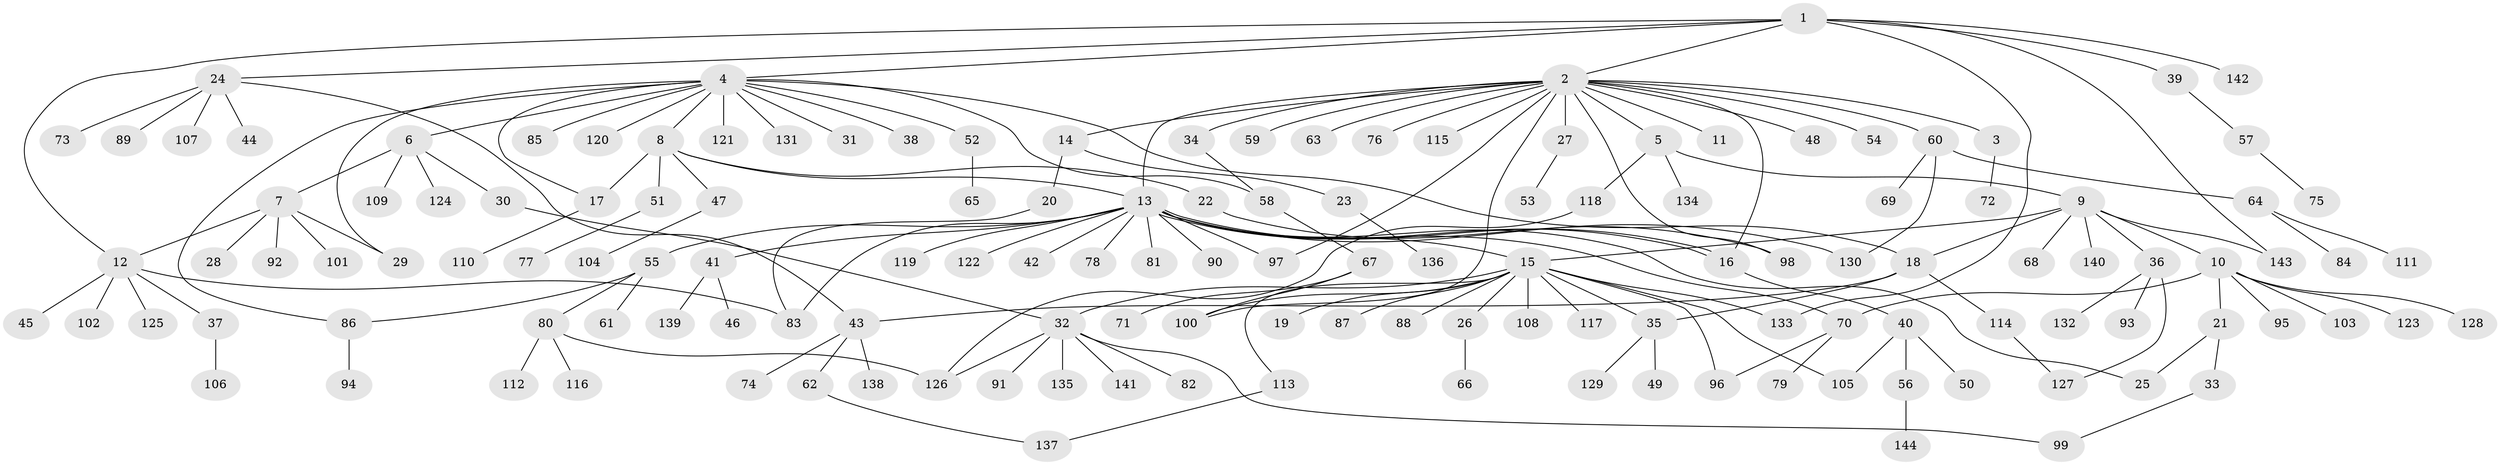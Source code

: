 // Generated by graph-tools (version 1.1) at 2025/11/02/27/25 16:11:15]
// undirected, 144 vertices, 174 edges
graph export_dot {
graph [start="1"]
  node [color=gray90,style=filled];
  1;
  2;
  3;
  4;
  5;
  6;
  7;
  8;
  9;
  10;
  11;
  12;
  13;
  14;
  15;
  16;
  17;
  18;
  19;
  20;
  21;
  22;
  23;
  24;
  25;
  26;
  27;
  28;
  29;
  30;
  31;
  32;
  33;
  34;
  35;
  36;
  37;
  38;
  39;
  40;
  41;
  42;
  43;
  44;
  45;
  46;
  47;
  48;
  49;
  50;
  51;
  52;
  53;
  54;
  55;
  56;
  57;
  58;
  59;
  60;
  61;
  62;
  63;
  64;
  65;
  66;
  67;
  68;
  69;
  70;
  71;
  72;
  73;
  74;
  75;
  76;
  77;
  78;
  79;
  80;
  81;
  82;
  83;
  84;
  85;
  86;
  87;
  88;
  89;
  90;
  91;
  92;
  93;
  94;
  95;
  96;
  97;
  98;
  99;
  100;
  101;
  102;
  103;
  104;
  105;
  106;
  107;
  108;
  109;
  110;
  111;
  112;
  113;
  114;
  115;
  116;
  117;
  118;
  119;
  120;
  121;
  122;
  123;
  124;
  125;
  126;
  127;
  128;
  129;
  130;
  131;
  132;
  133;
  134;
  135;
  136;
  137;
  138;
  139;
  140;
  141;
  142;
  143;
  144;
  1 -- 2;
  1 -- 4;
  1 -- 12;
  1 -- 24;
  1 -- 39;
  1 -- 133;
  1 -- 142;
  1 -- 143;
  2 -- 3;
  2 -- 5;
  2 -- 11;
  2 -- 13;
  2 -- 14;
  2 -- 16;
  2 -- 27;
  2 -- 34;
  2 -- 48;
  2 -- 54;
  2 -- 59;
  2 -- 60;
  2 -- 63;
  2 -- 76;
  2 -- 97;
  2 -- 98;
  2 -- 100;
  2 -- 115;
  3 -- 72;
  4 -- 6;
  4 -- 8;
  4 -- 17;
  4 -- 18;
  4 -- 29;
  4 -- 31;
  4 -- 38;
  4 -- 52;
  4 -- 58;
  4 -- 85;
  4 -- 86;
  4 -- 120;
  4 -- 121;
  4 -- 131;
  5 -- 9;
  5 -- 118;
  5 -- 134;
  6 -- 7;
  6 -- 30;
  6 -- 109;
  6 -- 124;
  7 -- 12;
  7 -- 28;
  7 -- 29;
  7 -- 92;
  7 -- 101;
  8 -- 13;
  8 -- 17;
  8 -- 22;
  8 -- 47;
  8 -- 51;
  9 -- 10;
  9 -- 15;
  9 -- 18;
  9 -- 36;
  9 -- 68;
  9 -- 140;
  9 -- 143;
  10 -- 21;
  10 -- 70;
  10 -- 95;
  10 -- 103;
  10 -- 123;
  10 -- 128;
  12 -- 37;
  12 -- 45;
  12 -- 83;
  12 -- 102;
  12 -- 125;
  13 -- 15;
  13 -- 16;
  13 -- 16;
  13 -- 25;
  13 -- 41;
  13 -- 42;
  13 -- 55;
  13 -- 70;
  13 -- 78;
  13 -- 81;
  13 -- 83;
  13 -- 90;
  13 -- 97;
  13 -- 119;
  13 -- 122;
  13 -- 130;
  14 -- 20;
  14 -- 23;
  15 -- 19;
  15 -- 26;
  15 -- 32;
  15 -- 35;
  15 -- 87;
  15 -- 88;
  15 -- 96;
  15 -- 100;
  15 -- 105;
  15 -- 108;
  15 -- 113;
  15 -- 117;
  15 -- 133;
  16 -- 40;
  17 -- 110;
  18 -- 35;
  18 -- 43;
  18 -- 114;
  20 -- 83;
  21 -- 25;
  21 -- 33;
  22 -- 98;
  23 -- 136;
  24 -- 43;
  24 -- 44;
  24 -- 73;
  24 -- 89;
  24 -- 107;
  26 -- 66;
  27 -- 53;
  30 -- 32;
  32 -- 82;
  32 -- 91;
  32 -- 99;
  32 -- 126;
  32 -- 135;
  32 -- 141;
  33 -- 99;
  34 -- 58;
  35 -- 49;
  35 -- 129;
  36 -- 93;
  36 -- 127;
  36 -- 132;
  37 -- 106;
  39 -- 57;
  40 -- 50;
  40 -- 56;
  40 -- 105;
  41 -- 46;
  41 -- 139;
  43 -- 62;
  43 -- 74;
  43 -- 138;
  47 -- 104;
  51 -- 77;
  52 -- 65;
  55 -- 61;
  55 -- 80;
  55 -- 86;
  56 -- 144;
  57 -- 75;
  58 -- 67;
  60 -- 64;
  60 -- 69;
  60 -- 130;
  62 -- 137;
  64 -- 84;
  64 -- 111;
  67 -- 71;
  67 -- 100;
  70 -- 79;
  70 -- 96;
  80 -- 112;
  80 -- 116;
  80 -- 126;
  86 -- 94;
  113 -- 137;
  114 -- 127;
  118 -- 126;
}
